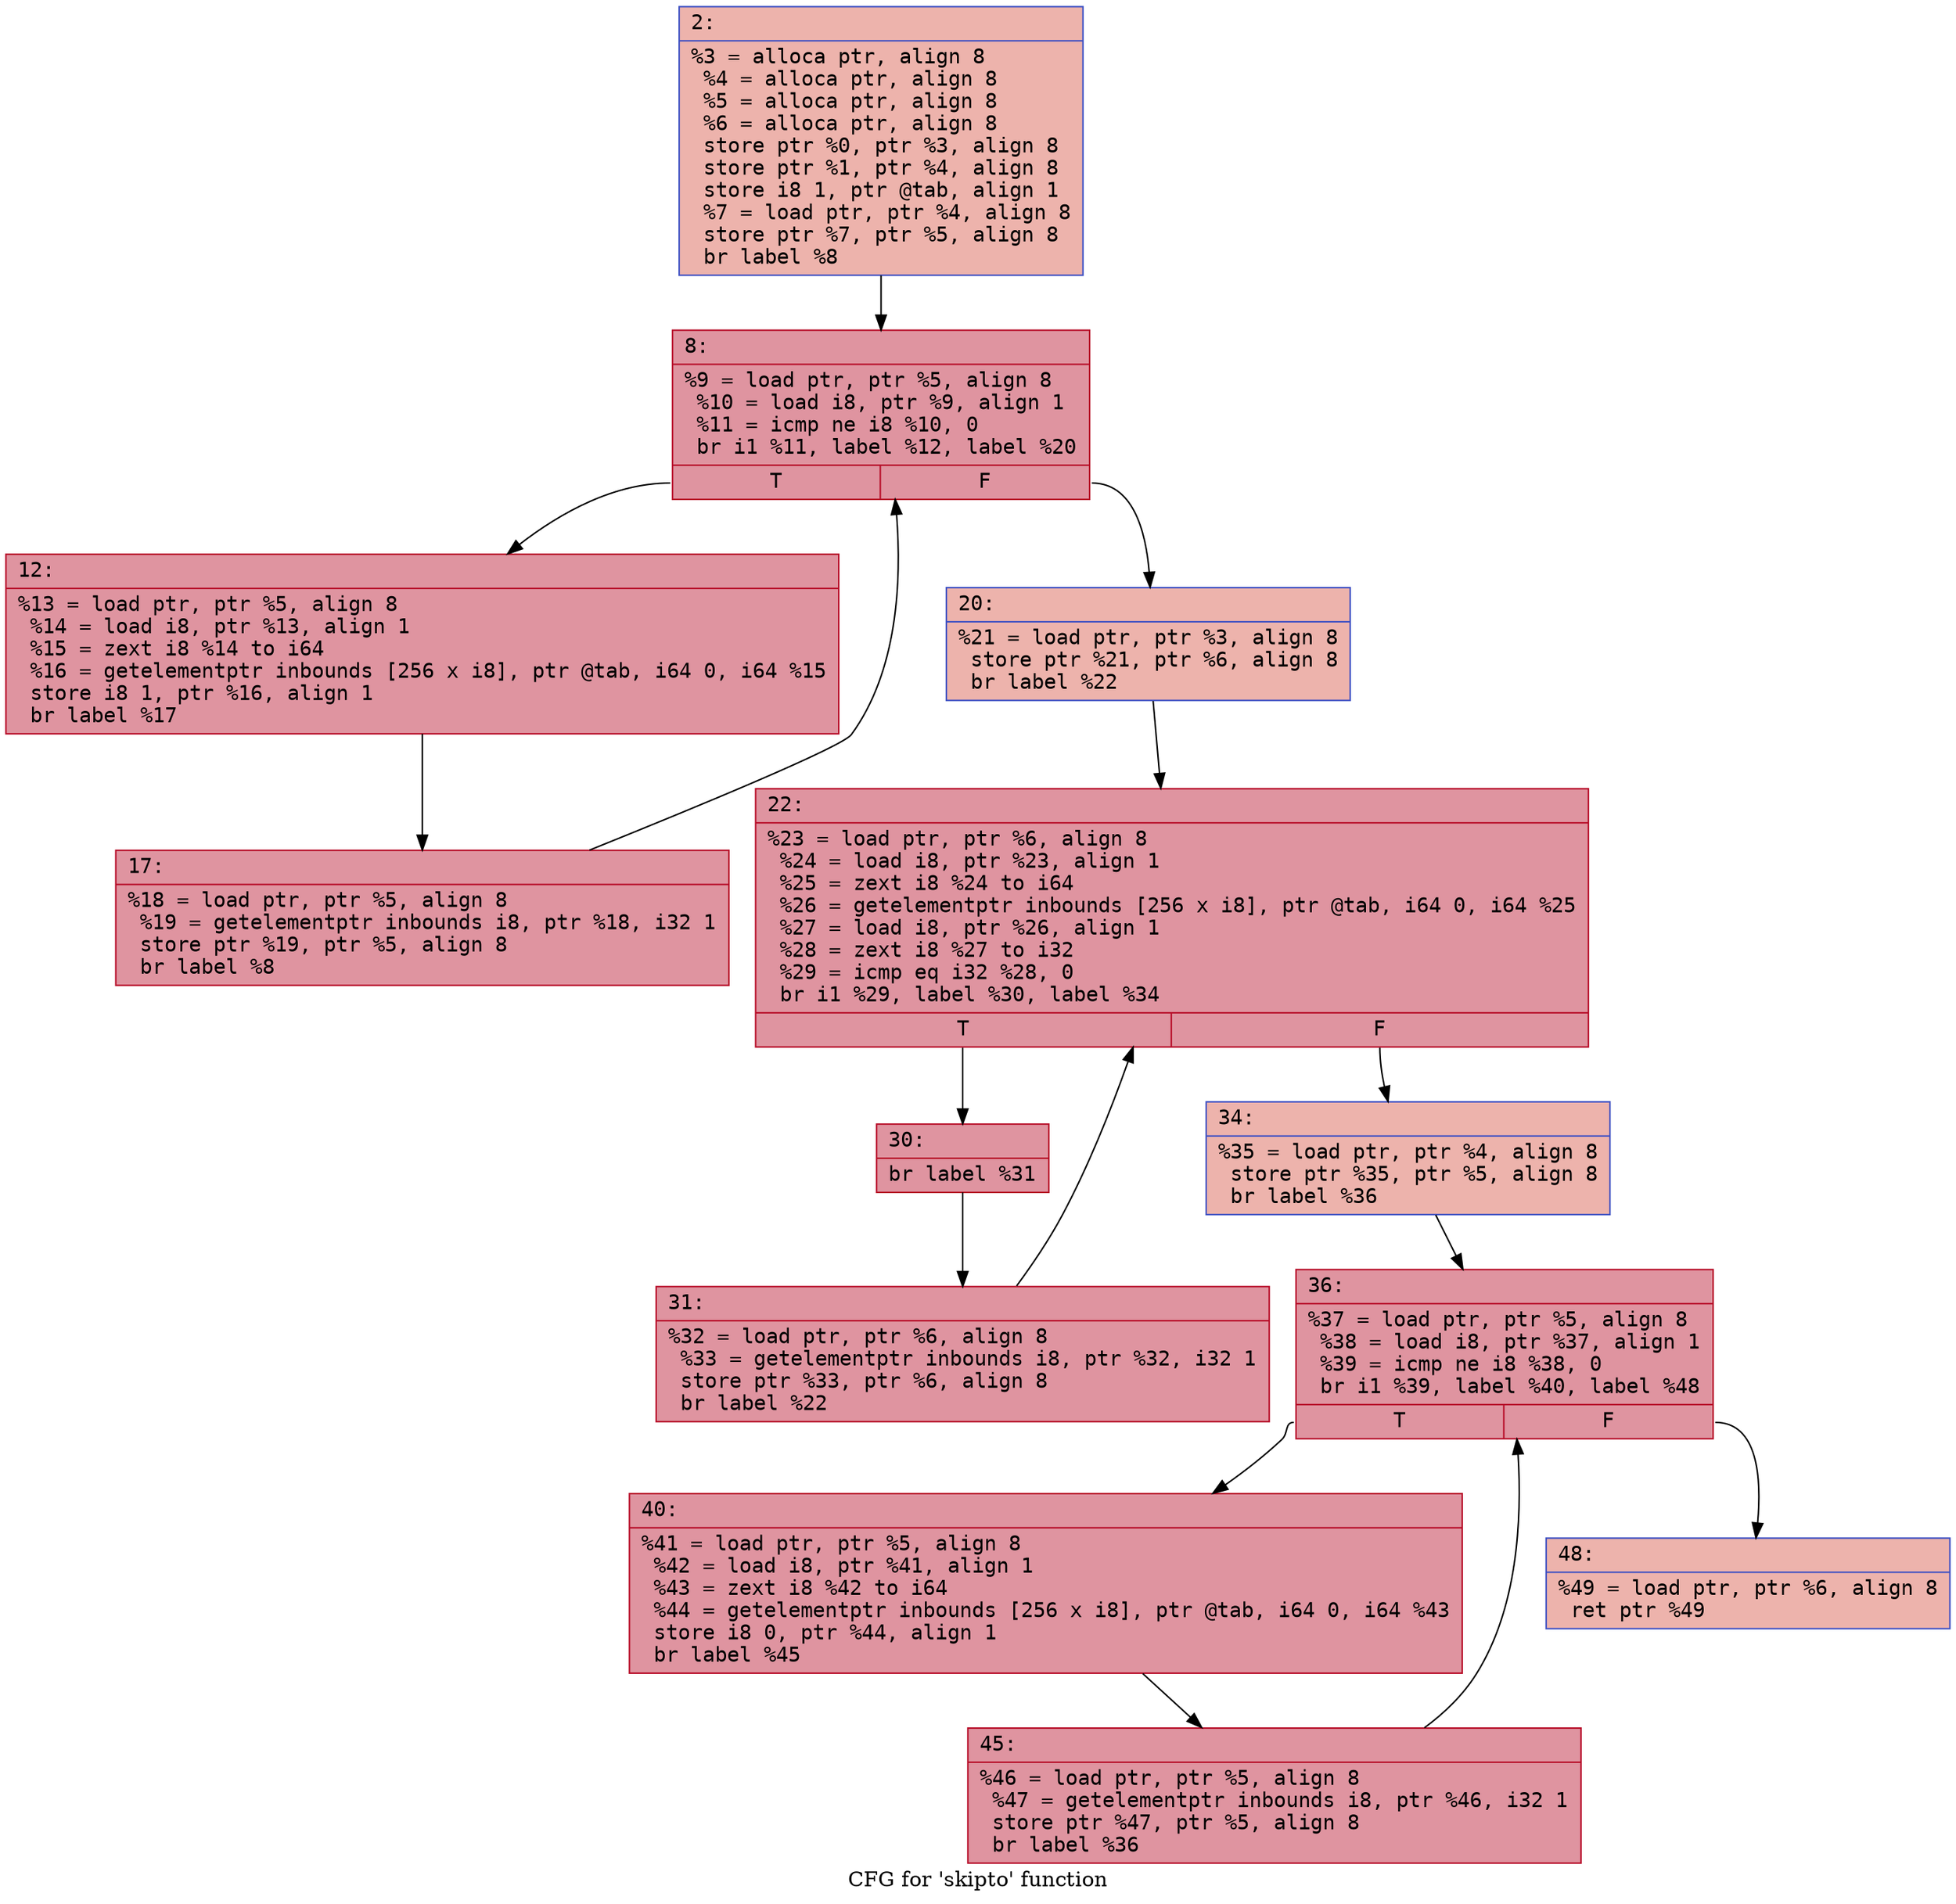 digraph "CFG for 'skipto' function" {
	label="CFG for 'skipto' function";

	Node0x60000178df40 [shape=record,color="#3d50c3ff", style=filled, fillcolor="#d6524470" fontname="Courier",label="{2:\l|  %3 = alloca ptr, align 8\l  %4 = alloca ptr, align 8\l  %5 = alloca ptr, align 8\l  %6 = alloca ptr, align 8\l  store ptr %0, ptr %3, align 8\l  store ptr %1, ptr %4, align 8\l  store i8 1, ptr @tab, align 1\l  %7 = load ptr, ptr %4, align 8\l  store ptr %7, ptr %5, align 8\l  br label %8\l}"];
	Node0x60000178df40 -> Node0x60000178df90[tooltip="2 -> 8\nProbability 100.00%" ];
	Node0x60000178df90 [shape=record,color="#b70d28ff", style=filled, fillcolor="#b70d2870" fontname="Courier",label="{8:\l|  %9 = load ptr, ptr %5, align 8\l  %10 = load i8, ptr %9, align 1\l  %11 = icmp ne i8 %10, 0\l  br i1 %11, label %12, label %20\l|{<s0>T|<s1>F}}"];
	Node0x60000178df90:s0 -> Node0x60000178dfe0[tooltip="8 -> 12\nProbability 96.88%" ];
	Node0x60000178df90:s1 -> Node0x60000178e080[tooltip="8 -> 20\nProbability 3.12%" ];
	Node0x60000178dfe0 [shape=record,color="#b70d28ff", style=filled, fillcolor="#b70d2870" fontname="Courier",label="{12:\l|  %13 = load ptr, ptr %5, align 8\l  %14 = load i8, ptr %13, align 1\l  %15 = zext i8 %14 to i64\l  %16 = getelementptr inbounds [256 x i8], ptr @tab, i64 0, i64 %15\l  store i8 1, ptr %16, align 1\l  br label %17\l}"];
	Node0x60000178dfe0 -> Node0x60000178e030[tooltip="12 -> 17\nProbability 100.00%" ];
	Node0x60000178e030 [shape=record,color="#b70d28ff", style=filled, fillcolor="#b70d2870" fontname="Courier",label="{17:\l|  %18 = load ptr, ptr %5, align 8\l  %19 = getelementptr inbounds i8, ptr %18, i32 1\l  store ptr %19, ptr %5, align 8\l  br label %8\l}"];
	Node0x60000178e030 -> Node0x60000178df90[tooltip="17 -> 8\nProbability 100.00%" ];
	Node0x60000178e080 [shape=record,color="#3d50c3ff", style=filled, fillcolor="#d6524470" fontname="Courier",label="{20:\l|  %21 = load ptr, ptr %3, align 8\l  store ptr %21, ptr %6, align 8\l  br label %22\l}"];
	Node0x60000178e080 -> Node0x60000178e0d0[tooltip="20 -> 22\nProbability 100.00%" ];
	Node0x60000178e0d0 [shape=record,color="#b70d28ff", style=filled, fillcolor="#b70d2870" fontname="Courier",label="{22:\l|  %23 = load ptr, ptr %6, align 8\l  %24 = load i8, ptr %23, align 1\l  %25 = zext i8 %24 to i64\l  %26 = getelementptr inbounds [256 x i8], ptr @tab, i64 0, i64 %25\l  %27 = load i8, ptr %26, align 1\l  %28 = zext i8 %27 to i32\l  %29 = icmp eq i32 %28, 0\l  br i1 %29, label %30, label %34\l|{<s0>T|<s1>F}}"];
	Node0x60000178e0d0:s0 -> Node0x60000178e120[tooltip="22 -> 30\nProbability 96.88%" ];
	Node0x60000178e0d0:s1 -> Node0x60000178e1c0[tooltip="22 -> 34\nProbability 3.12%" ];
	Node0x60000178e120 [shape=record,color="#b70d28ff", style=filled, fillcolor="#b70d2870" fontname="Courier",label="{30:\l|  br label %31\l}"];
	Node0x60000178e120 -> Node0x60000178e170[tooltip="30 -> 31\nProbability 100.00%" ];
	Node0x60000178e170 [shape=record,color="#b70d28ff", style=filled, fillcolor="#b70d2870" fontname="Courier",label="{31:\l|  %32 = load ptr, ptr %6, align 8\l  %33 = getelementptr inbounds i8, ptr %32, i32 1\l  store ptr %33, ptr %6, align 8\l  br label %22\l}"];
	Node0x60000178e170 -> Node0x60000178e0d0[tooltip="31 -> 22\nProbability 100.00%" ];
	Node0x60000178e1c0 [shape=record,color="#3d50c3ff", style=filled, fillcolor="#d6524470" fontname="Courier",label="{34:\l|  %35 = load ptr, ptr %4, align 8\l  store ptr %35, ptr %5, align 8\l  br label %36\l}"];
	Node0x60000178e1c0 -> Node0x60000178e210[tooltip="34 -> 36\nProbability 100.00%" ];
	Node0x60000178e210 [shape=record,color="#b70d28ff", style=filled, fillcolor="#b70d2870" fontname="Courier",label="{36:\l|  %37 = load ptr, ptr %5, align 8\l  %38 = load i8, ptr %37, align 1\l  %39 = icmp ne i8 %38, 0\l  br i1 %39, label %40, label %48\l|{<s0>T|<s1>F}}"];
	Node0x60000178e210:s0 -> Node0x60000178e260[tooltip="36 -> 40\nProbability 96.88%" ];
	Node0x60000178e210:s1 -> Node0x60000178e300[tooltip="36 -> 48\nProbability 3.12%" ];
	Node0x60000178e260 [shape=record,color="#b70d28ff", style=filled, fillcolor="#b70d2870" fontname="Courier",label="{40:\l|  %41 = load ptr, ptr %5, align 8\l  %42 = load i8, ptr %41, align 1\l  %43 = zext i8 %42 to i64\l  %44 = getelementptr inbounds [256 x i8], ptr @tab, i64 0, i64 %43\l  store i8 0, ptr %44, align 1\l  br label %45\l}"];
	Node0x60000178e260 -> Node0x60000178e2b0[tooltip="40 -> 45\nProbability 100.00%" ];
	Node0x60000178e2b0 [shape=record,color="#b70d28ff", style=filled, fillcolor="#b70d2870" fontname="Courier",label="{45:\l|  %46 = load ptr, ptr %5, align 8\l  %47 = getelementptr inbounds i8, ptr %46, i32 1\l  store ptr %47, ptr %5, align 8\l  br label %36\l}"];
	Node0x60000178e2b0 -> Node0x60000178e210[tooltip="45 -> 36\nProbability 100.00%" ];
	Node0x60000178e300 [shape=record,color="#3d50c3ff", style=filled, fillcolor="#d6524470" fontname="Courier",label="{48:\l|  %49 = load ptr, ptr %6, align 8\l  ret ptr %49\l}"];
}
